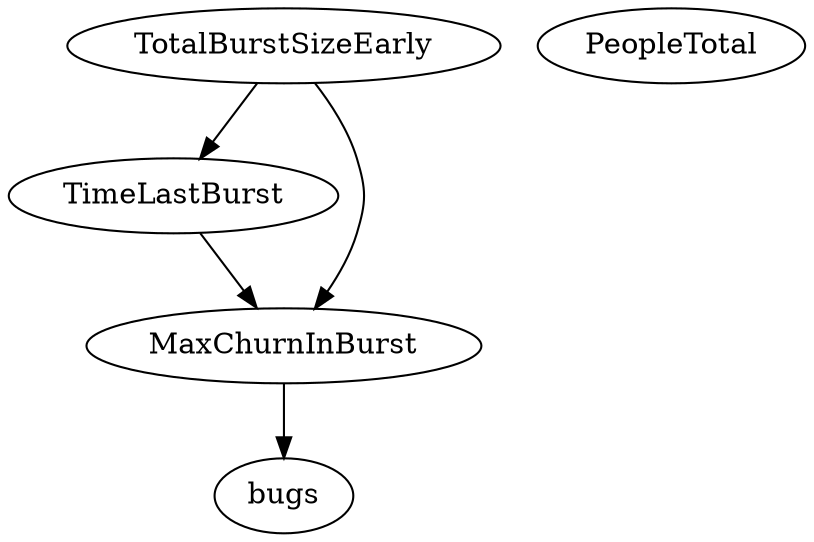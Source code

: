 digraph {
   TimeLastBurst;
   PeopleTotal;
   bugs;
   MaxChurnInBurst;
   TotalBurstSizeEarly;
   TimeLastBurst -> MaxChurnInBurst;
   MaxChurnInBurst -> bugs;
   TotalBurstSizeEarly -> TimeLastBurst;
   TotalBurstSizeEarly -> MaxChurnInBurst;
}
